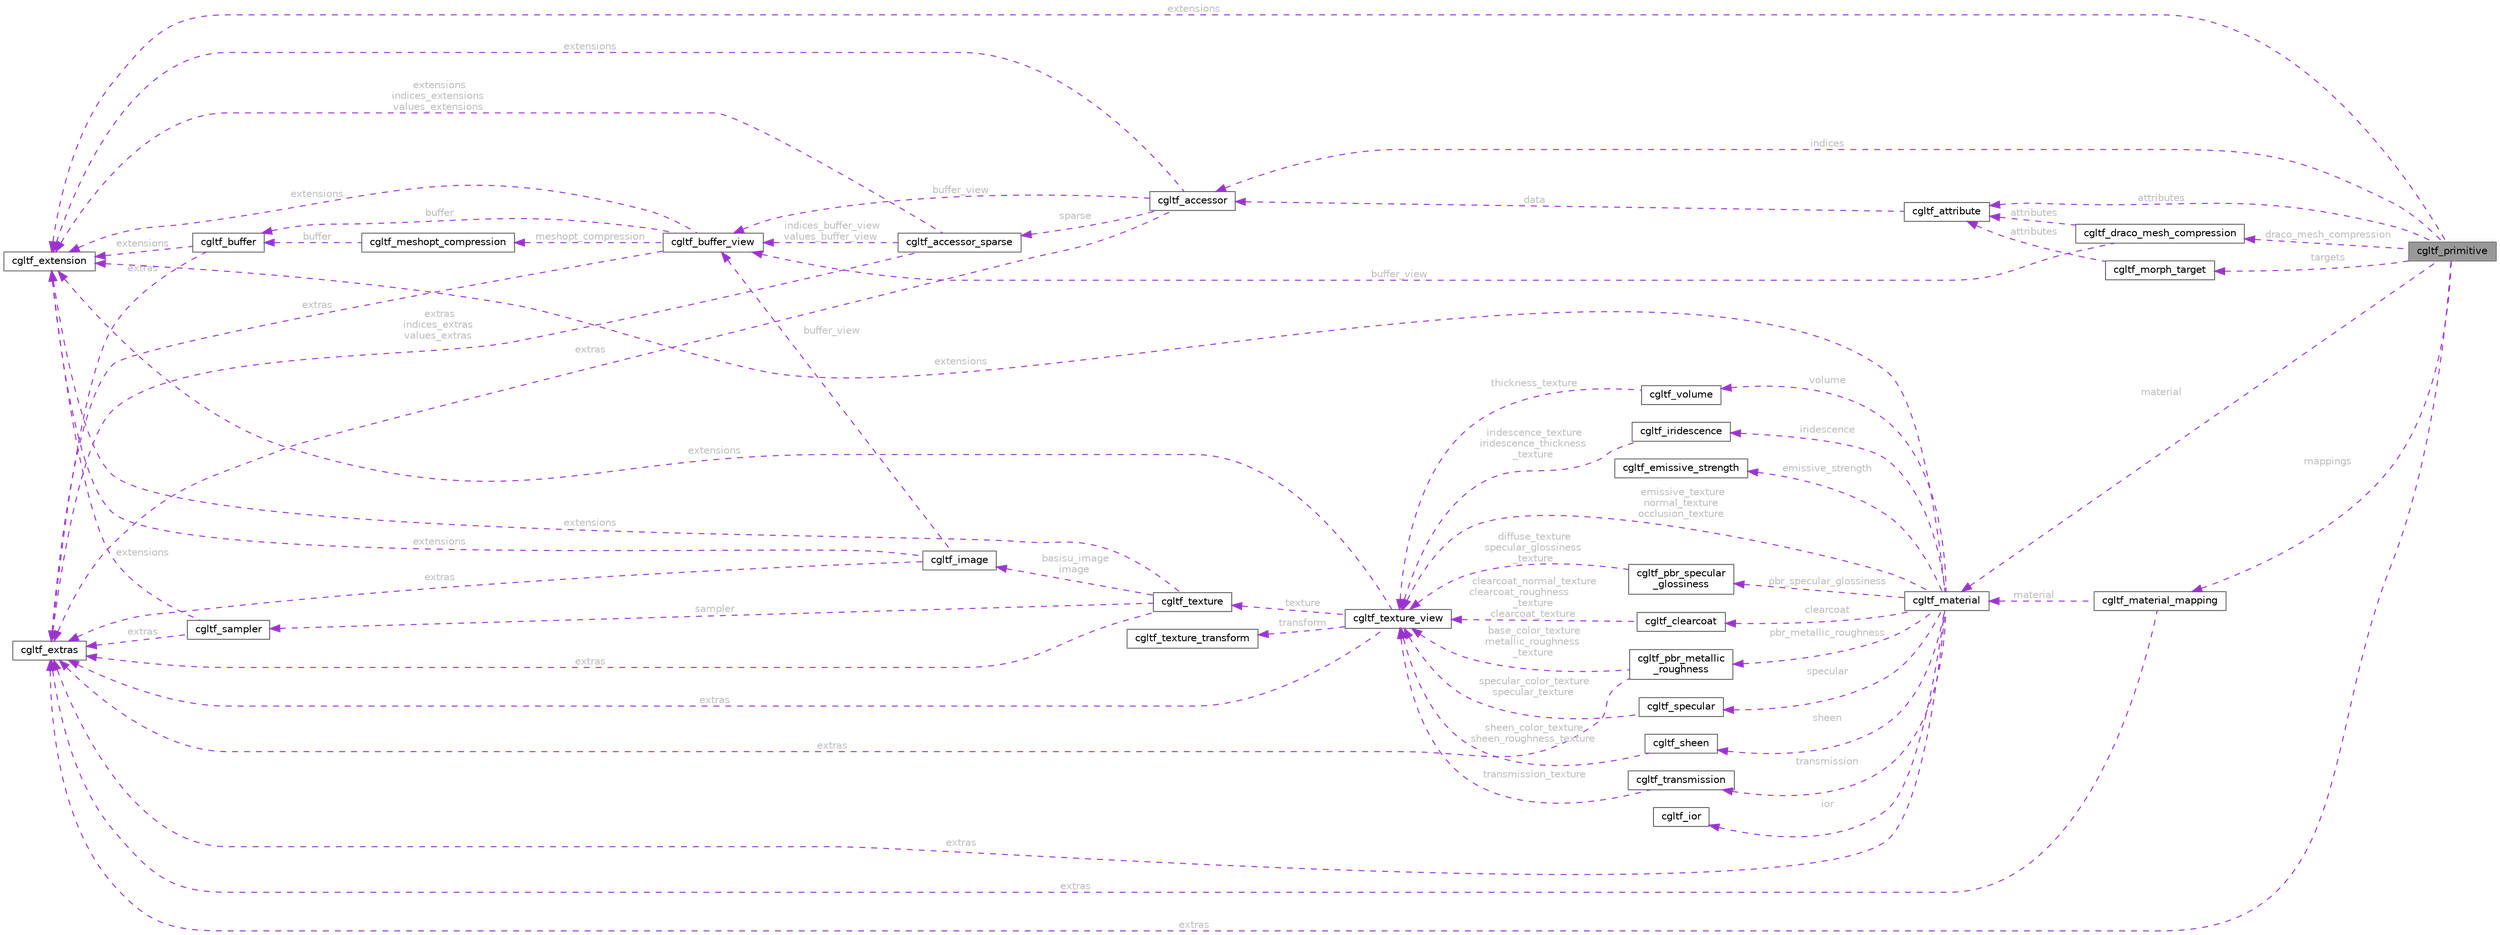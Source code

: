 digraph "cgltf_primitive"
{
 // LATEX_PDF_SIZE
  bgcolor="transparent";
  edge [fontname=Helvetica,fontsize=10,labelfontname=Helvetica,labelfontsize=10];
  node [fontname=Helvetica,fontsize=10,shape=box,height=0.2,width=0.4];
  rankdir="LR";
  Node1 [id="Node000001",label="cgltf_primitive",height=0.2,width=0.4,color="gray40", fillcolor="grey60", style="filled", fontcolor="black",tooltip=" "];
  Node2 -> Node1 [id="edge127_Node000001_Node000002",dir="back",color="darkorchid3",style="dashed",tooltip=" ",label=" indices",fontcolor="grey" ];
  Node2 [id="Node000002",label="cgltf_accessor",height=0.2,width=0.4,color="gray40", fillcolor="white", style="filled",URL="$structcgltf__accessor.html",tooltip=" "];
  Node3 -> Node2 [id="edge128_Node000002_Node000003",dir="back",color="darkorchid3",style="dashed",tooltip=" ",label=" buffer_view",fontcolor="grey" ];
  Node3 [id="Node000003",label="cgltf_buffer_view",height=0.2,width=0.4,color="gray40", fillcolor="white", style="filled",URL="$structcgltf__buffer__view.html",tooltip=" "];
  Node4 -> Node3 [id="edge129_Node000003_Node000004",dir="back",color="darkorchid3",style="dashed",tooltip=" ",label=" buffer",fontcolor="grey" ];
  Node4 [id="Node000004",label="cgltf_buffer",height=0.2,width=0.4,color="gray40", fillcolor="white", style="filled",URL="$structcgltf__buffer.html",tooltip=" "];
  Node5 -> Node4 [id="edge130_Node000004_Node000005",dir="back",color="darkorchid3",style="dashed",tooltip=" ",label=" extras",fontcolor="grey" ];
  Node5 [id="Node000005",label="cgltf_extras",height=0.2,width=0.4,color="gray40", fillcolor="white", style="filled",URL="$structcgltf__extras.html",tooltip=" "];
  Node6 -> Node4 [id="edge131_Node000004_Node000006",dir="back",color="darkorchid3",style="dashed",tooltip=" ",label=" extensions",fontcolor="grey" ];
  Node6 [id="Node000006",label="cgltf_extension",height=0.2,width=0.4,color="gray40", fillcolor="white", style="filled",URL="$structcgltf__extension.html",tooltip=" "];
  Node7 -> Node3 [id="edge132_Node000003_Node000007",dir="back",color="darkorchid3",style="dashed",tooltip=" ",label=" meshopt_compression",fontcolor="grey" ];
  Node7 [id="Node000007",label="cgltf_meshopt_compression",height=0.2,width=0.4,color="gray40", fillcolor="white", style="filled",URL="$structcgltf__meshopt__compression.html",tooltip=" "];
  Node4 -> Node7 [id="edge133_Node000007_Node000004",dir="back",color="darkorchid3",style="dashed",tooltip=" ",label=" buffer",fontcolor="grey" ];
  Node5 -> Node3 [id="edge134_Node000003_Node000005",dir="back",color="darkorchid3",style="dashed",tooltip=" ",label=" extras",fontcolor="grey" ];
  Node6 -> Node3 [id="edge135_Node000003_Node000006",dir="back",color="darkorchid3",style="dashed",tooltip=" ",label=" extensions",fontcolor="grey" ];
  Node8 -> Node2 [id="edge136_Node000002_Node000008",dir="back",color="darkorchid3",style="dashed",tooltip=" ",label=" sparse",fontcolor="grey" ];
  Node8 [id="Node000008",label="cgltf_accessor_sparse",height=0.2,width=0.4,color="gray40", fillcolor="white", style="filled",URL="$structcgltf__accessor__sparse.html",tooltip=" "];
  Node3 -> Node8 [id="edge137_Node000008_Node000003",dir="back",color="darkorchid3",style="dashed",tooltip=" ",label=" indices_buffer_view\nvalues_buffer_view",fontcolor="grey" ];
  Node5 -> Node8 [id="edge138_Node000008_Node000005",dir="back",color="darkorchid3",style="dashed",tooltip=" ",label=" extras\nindices_extras\nvalues_extras",fontcolor="grey" ];
  Node6 -> Node8 [id="edge139_Node000008_Node000006",dir="back",color="darkorchid3",style="dashed",tooltip=" ",label=" extensions\nindices_extensions\nvalues_extensions",fontcolor="grey" ];
  Node5 -> Node2 [id="edge140_Node000002_Node000005",dir="back",color="darkorchid3",style="dashed",tooltip=" ",label=" extras",fontcolor="grey" ];
  Node6 -> Node2 [id="edge141_Node000002_Node000006",dir="back",color="darkorchid3",style="dashed",tooltip=" ",label=" extensions",fontcolor="grey" ];
  Node9 -> Node1 [id="edge142_Node000001_Node000009",dir="back",color="darkorchid3",style="dashed",tooltip=" ",label=" material",fontcolor="grey" ];
  Node9 [id="Node000009",label="cgltf_material",height=0.2,width=0.4,color="gray40", fillcolor="white", style="filled",URL="$structcgltf__material.html",tooltip=" "];
  Node10 -> Node9 [id="edge143_Node000009_Node000010",dir="back",color="darkorchid3",style="dashed",tooltip=" ",label=" pbr_metallic_roughness",fontcolor="grey" ];
  Node10 [id="Node000010",label="cgltf_pbr_metallic\l_roughness",height=0.2,width=0.4,color="gray40", fillcolor="white", style="filled",URL="$structcgltf__pbr__metallic__roughness.html",tooltip=" "];
  Node11 -> Node10 [id="edge144_Node000010_Node000011",dir="back",color="darkorchid3",style="dashed",tooltip=" ",label=" base_color_texture\nmetallic_roughness\l_texture",fontcolor="grey" ];
  Node11 [id="Node000011",label="cgltf_texture_view",height=0.2,width=0.4,color="gray40", fillcolor="white", style="filled",URL="$structcgltf__texture__view.html",tooltip=" "];
  Node12 -> Node11 [id="edge145_Node000011_Node000012",dir="back",color="darkorchid3",style="dashed",tooltip=" ",label=" texture",fontcolor="grey" ];
  Node12 [id="Node000012",label="cgltf_texture",height=0.2,width=0.4,color="gray40", fillcolor="white", style="filled",URL="$structcgltf__texture.html",tooltip=" "];
  Node13 -> Node12 [id="edge146_Node000012_Node000013",dir="back",color="darkorchid3",style="dashed",tooltip=" ",label=" basisu_image\nimage",fontcolor="grey" ];
  Node13 [id="Node000013",label="cgltf_image",height=0.2,width=0.4,color="gray40", fillcolor="white", style="filled",URL="$structcgltf__image.html",tooltip=" "];
  Node3 -> Node13 [id="edge147_Node000013_Node000003",dir="back",color="darkorchid3",style="dashed",tooltip=" ",label=" buffer_view",fontcolor="grey" ];
  Node5 -> Node13 [id="edge148_Node000013_Node000005",dir="back",color="darkorchid3",style="dashed",tooltip=" ",label=" extras",fontcolor="grey" ];
  Node6 -> Node13 [id="edge149_Node000013_Node000006",dir="back",color="darkorchid3",style="dashed",tooltip=" ",label=" extensions",fontcolor="grey" ];
  Node14 -> Node12 [id="edge150_Node000012_Node000014",dir="back",color="darkorchid3",style="dashed",tooltip=" ",label=" sampler",fontcolor="grey" ];
  Node14 [id="Node000014",label="cgltf_sampler",height=0.2,width=0.4,color="gray40", fillcolor="white", style="filled",URL="$structcgltf__sampler.html",tooltip=" "];
  Node5 -> Node14 [id="edge151_Node000014_Node000005",dir="back",color="darkorchid3",style="dashed",tooltip=" ",label=" extras",fontcolor="grey" ];
  Node6 -> Node14 [id="edge152_Node000014_Node000006",dir="back",color="darkorchid3",style="dashed",tooltip=" ",label=" extensions",fontcolor="grey" ];
  Node5 -> Node12 [id="edge153_Node000012_Node000005",dir="back",color="darkorchid3",style="dashed",tooltip=" ",label=" extras",fontcolor="grey" ];
  Node6 -> Node12 [id="edge154_Node000012_Node000006",dir="back",color="darkorchid3",style="dashed",tooltip=" ",label=" extensions",fontcolor="grey" ];
  Node15 -> Node11 [id="edge155_Node000011_Node000015",dir="back",color="darkorchid3",style="dashed",tooltip=" ",label=" transform",fontcolor="grey" ];
  Node15 [id="Node000015",label="cgltf_texture_transform",height=0.2,width=0.4,color="gray40", fillcolor="white", style="filled",URL="$structcgltf__texture__transform.html",tooltip=" "];
  Node5 -> Node11 [id="edge156_Node000011_Node000005",dir="back",color="darkorchid3",style="dashed",tooltip=" ",label=" extras",fontcolor="grey" ];
  Node6 -> Node11 [id="edge157_Node000011_Node000006",dir="back",color="darkorchid3",style="dashed",tooltip=" ",label=" extensions",fontcolor="grey" ];
  Node5 -> Node10 [id="edge158_Node000010_Node000005",dir="back",color="darkorchid3",style="dashed",tooltip=" ",label=" extras",fontcolor="grey" ];
  Node16 -> Node9 [id="edge159_Node000009_Node000016",dir="back",color="darkorchid3",style="dashed",tooltip=" ",label=" pbr_specular_glossiness",fontcolor="grey" ];
  Node16 [id="Node000016",label="cgltf_pbr_specular\l_glossiness",height=0.2,width=0.4,color="gray40", fillcolor="white", style="filled",URL="$structcgltf__pbr__specular__glossiness.html",tooltip=" "];
  Node11 -> Node16 [id="edge160_Node000016_Node000011",dir="back",color="darkorchid3",style="dashed",tooltip=" ",label=" diffuse_texture\nspecular_glossiness\l_texture",fontcolor="grey" ];
  Node17 -> Node9 [id="edge161_Node000009_Node000017",dir="back",color="darkorchid3",style="dashed",tooltip=" ",label=" clearcoat",fontcolor="grey" ];
  Node17 [id="Node000017",label="cgltf_clearcoat",height=0.2,width=0.4,color="gray40", fillcolor="white", style="filled",URL="$structcgltf__clearcoat.html",tooltip=" "];
  Node11 -> Node17 [id="edge162_Node000017_Node000011",dir="back",color="darkorchid3",style="dashed",tooltip=" ",label=" clearcoat_normal_texture\nclearcoat_roughness\l_texture\nclearcoat_texture",fontcolor="grey" ];
  Node18 -> Node9 [id="edge163_Node000009_Node000018",dir="back",color="darkorchid3",style="dashed",tooltip=" ",label=" ior",fontcolor="grey" ];
  Node18 [id="Node000018",label="cgltf_ior",height=0.2,width=0.4,color="gray40", fillcolor="white", style="filled",URL="$structcgltf__ior.html",tooltip=" "];
  Node19 -> Node9 [id="edge164_Node000009_Node000019",dir="back",color="darkorchid3",style="dashed",tooltip=" ",label=" specular",fontcolor="grey" ];
  Node19 [id="Node000019",label="cgltf_specular",height=0.2,width=0.4,color="gray40", fillcolor="white", style="filled",URL="$structcgltf__specular.html",tooltip=" "];
  Node11 -> Node19 [id="edge165_Node000019_Node000011",dir="back",color="darkorchid3",style="dashed",tooltip=" ",label=" specular_color_texture\nspecular_texture",fontcolor="grey" ];
  Node20 -> Node9 [id="edge166_Node000009_Node000020",dir="back",color="darkorchid3",style="dashed",tooltip=" ",label=" sheen",fontcolor="grey" ];
  Node20 [id="Node000020",label="cgltf_sheen",height=0.2,width=0.4,color="gray40", fillcolor="white", style="filled",URL="$structcgltf__sheen.html",tooltip=" "];
  Node11 -> Node20 [id="edge167_Node000020_Node000011",dir="back",color="darkorchid3",style="dashed",tooltip=" ",label=" sheen_color_texture\nsheen_roughness_texture",fontcolor="grey" ];
  Node21 -> Node9 [id="edge168_Node000009_Node000021",dir="back",color="darkorchid3",style="dashed",tooltip=" ",label=" transmission",fontcolor="grey" ];
  Node21 [id="Node000021",label="cgltf_transmission",height=0.2,width=0.4,color="gray40", fillcolor="white", style="filled",URL="$structcgltf__transmission.html",tooltip=" "];
  Node11 -> Node21 [id="edge169_Node000021_Node000011",dir="back",color="darkorchid3",style="dashed",tooltip=" ",label=" transmission_texture",fontcolor="grey" ];
  Node22 -> Node9 [id="edge170_Node000009_Node000022",dir="back",color="darkorchid3",style="dashed",tooltip=" ",label=" volume",fontcolor="grey" ];
  Node22 [id="Node000022",label="cgltf_volume",height=0.2,width=0.4,color="gray40", fillcolor="white", style="filled",URL="$structcgltf__volume.html",tooltip=" "];
  Node11 -> Node22 [id="edge171_Node000022_Node000011",dir="back",color="darkorchid3",style="dashed",tooltip=" ",label=" thickness_texture",fontcolor="grey" ];
  Node23 -> Node9 [id="edge172_Node000009_Node000023",dir="back",color="darkorchid3",style="dashed",tooltip=" ",label=" emissive_strength",fontcolor="grey" ];
  Node23 [id="Node000023",label="cgltf_emissive_strength",height=0.2,width=0.4,color="gray40", fillcolor="white", style="filled",URL="$structcgltf__emissive__strength.html",tooltip=" "];
  Node24 -> Node9 [id="edge173_Node000009_Node000024",dir="back",color="darkorchid3",style="dashed",tooltip=" ",label=" iridescence",fontcolor="grey" ];
  Node24 [id="Node000024",label="cgltf_iridescence",height=0.2,width=0.4,color="gray40", fillcolor="white", style="filled",URL="$structcgltf__iridescence.html",tooltip=" "];
  Node11 -> Node24 [id="edge174_Node000024_Node000011",dir="back",color="darkorchid3",style="dashed",tooltip=" ",label=" iridescence_texture\niridescence_thickness\l_texture",fontcolor="grey" ];
  Node11 -> Node9 [id="edge175_Node000009_Node000011",dir="back",color="darkorchid3",style="dashed",tooltip=" ",label=" emissive_texture\nnormal_texture\nocclusion_texture",fontcolor="grey" ];
  Node5 -> Node9 [id="edge176_Node000009_Node000005",dir="back",color="darkorchid3",style="dashed",tooltip=" ",label=" extras",fontcolor="grey" ];
  Node6 -> Node9 [id="edge177_Node000009_Node000006",dir="back",color="darkorchid3",style="dashed",tooltip=" ",label=" extensions",fontcolor="grey" ];
  Node25 -> Node1 [id="edge178_Node000001_Node000025",dir="back",color="darkorchid3",style="dashed",tooltip=" ",label=" attributes",fontcolor="grey" ];
  Node25 [id="Node000025",label="cgltf_attribute",height=0.2,width=0.4,color="gray40", fillcolor="white", style="filled",URL="$structcgltf__attribute.html",tooltip=" "];
  Node2 -> Node25 [id="edge179_Node000025_Node000002",dir="back",color="darkorchid3",style="dashed",tooltip=" ",label=" data",fontcolor="grey" ];
  Node26 -> Node1 [id="edge180_Node000001_Node000026",dir="back",color="darkorchid3",style="dashed",tooltip=" ",label=" targets",fontcolor="grey" ];
  Node26 [id="Node000026",label="cgltf_morph_target",height=0.2,width=0.4,color="gray40", fillcolor="white", style="filled",URL="$structcgltf__morph__target.html",tooltip=" "];
  Node25 -> Node26 [id="edge181_Node000026_Node000025",dir="back",color="darkorchid3",style="dashed",tooltip=" ",label=" attributes",fontcolor="grey" ];
  Node5 -> Node1 [id="edge182_Node000001_Node000005",dir="back",color="darkorchid3",style="dashed",tooltip=" ",label=" extras",fontcolor="grey" ];
  Node27 -> Node1 [id="edge183_Node000001_Node000027",dir="back",color="darkorchid3",style="dashed",tooltip=" ",label=" draco_mesh_compression",fontcolor="grey" ];
  Node27 [id="Node000027",label="cgltf_draco_mesh_compression",height=0.2,width=0.4,color="gray40", fillcolor="white", style="filled",URL="$structcgltf__draco__mesh__compression.html",tooltip=" "];
  Node3 -> Node27 [id="edge184_Node000027_Node000003",dir="back",color="darkorchid3",style="dashed",tooltip=" ",label=" buffer_view",fontcolor="grey" ];
  Node25 -> Node27 [id="edge185_Node000027_Node000025",dir="back",color="darkorchid3",style="dashed",tooltip=" ",label=" attributes",fontcolor="grey" ];
  Node28 -> Node1 [id="edge186_Node000001_Node000028",dir="back",color="darkorchid3",style="dashed",tooltip=" ",label=" mappings",fontcolor="grey" ];
  Node28 [id="Node000028",label="cgltf_material_mapping",height=0.2,width=0.4,color="gray40", fillcolor="white", style="filled",URL="$structcgltf__material__mapping.html",tooltip=" "];
  Node9 -> Node28 [id="edge187_Node000028_Node000009",dir="back",color="darkorchid3",style="dashed",tooltip=" ",label=" material",fontcolor="grey" ];
  Node5 -> Node28 [id="edge188_Node000028_Node000005",dir="back",color="darkorchid3",style="dashed",tooltip=" ",label=" extras",fontcolor="grey" ];
  Node6 -> Node1 [id="edge189_Node000001_Node000006",dir="back",color="darkorchid3",style="dashed",tooltip=" ",label=" extensions",fontcolor="grey" ];
}
